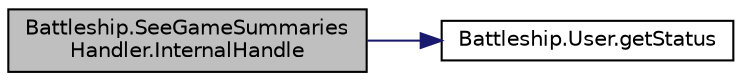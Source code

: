digraph "Battleship.SeeGameSummariesHandler.InternalHandle"
{
 // INTERACTIVE_SVG=YES
 // LATEX_PDF_SIZE
  edge [fontname="Helvetica",fontsize="10",labelfontname="Helvetica",labelfontsize="10"];
  node [fontname="Helvetica",fontsize="10",shape=record];
  rankdir="LR";
  Node1 [label="Battleship.SeeGameSummaries\lHandler.InternalHandle",height=0.2,width=0.4,color="black", fillcolor="grey75", style="filled", fontcolor="black",tooltip="Procesa el mensaje \"ver partidas jugadas\" y retorna true; retorna false en caso contrario."];
  Node1 -> Node2 [color="midnightblue",fontsize="10",style="solid",fontname="Helvetica"];
  Node2 [label="Battleship.User.getStatus",height=0.2,width=0.4,color="black", fillcolor="white", style="filled",URL="$classBattleship_1_1User.html#ae8ab56094bbf8ce70723d437842a6b9f",tooltip="Retorna el estado del usuario"];
}
